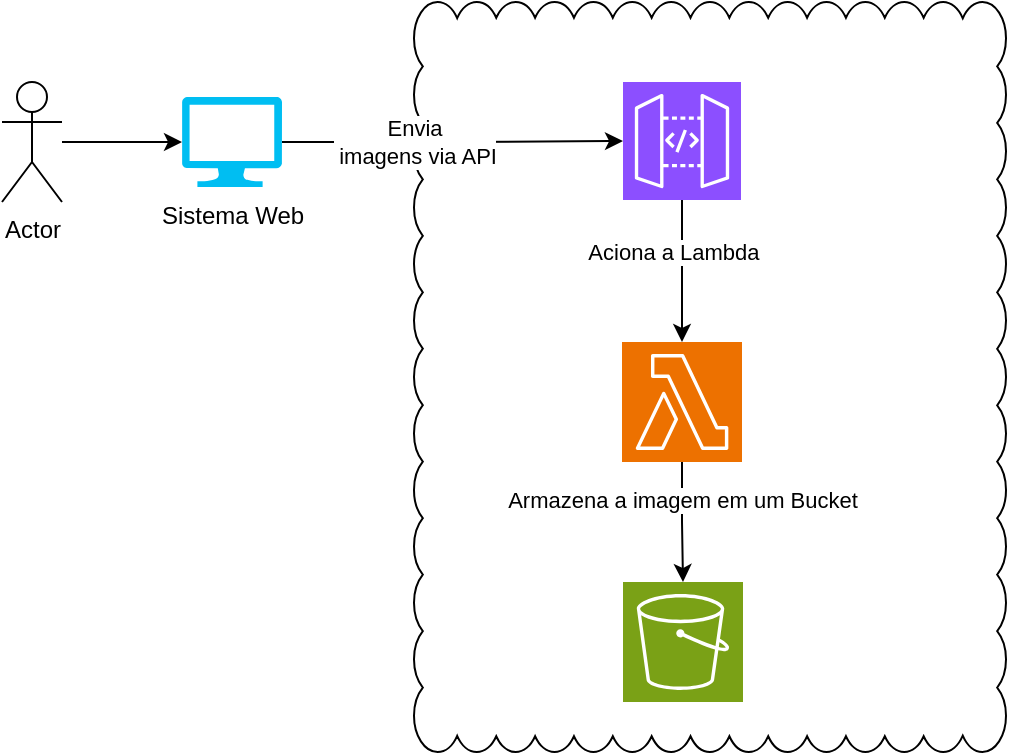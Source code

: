 <mxfile version="28.2.7">
  <diagram name="Página-1" id="SFbQ87jQEQSgc5gml5tX">
    <mxGraphModel dx="1042" dy="626" grid="1" gridSize="10" guides="1" tooltips="1" connect="1" arrows="1" fold="1" page="1" pageScale="1" pageWidth="827" pageHeight="1169" math="0" shadow="0">
      <root>
        <mxCell id="0" />
        <mxCell id="1" parent="0" />
        <mxCell id="YaiFQjUCGK9eTK6-rcnw-24" value="" style="whiteSpace=wrap;html=1;shape=mxgraph.basic.cloud_rect" vertex="1" parent="1">
          <mxGeometry x="266" y="40" width="296" height="375" as="geometry" />
        </mxCell>
        <mxCell id="YaiFQjUCGK9eTK6-rcnw-8" value="Actor" style="shape=umlActor;verticalLabelPosition=bottom;verticalAlign=top;html=1;outlineConnect=0;" vertex="1" parent="1">
          <mxGeometry x="60" y="80" width="30" height="60" as="geometry" />
        </mxCell>
        <mxCell id="YaiFQjUCGK9eTK6-rcnw-13" style="edgeStyle=orthogonalEdgeStyle;rounded=0;orthogonalLoop=1;jettySize=auto;html=1;" edge="1" parent="1" source="YaiFQjUCGK9eTK6-rcnw-10" target="YaiFQjUCGK9eTK6-rcnw-12">
          <mxGeometry relative="1" as="geometry" />
        </mxCell>
        <mxCell id="YaiFQjUCGK9eTK6-rcnw-28" value="Envia&lt;div&gt;&amp;nbsp;imagens via API&lt;/div&gt;" style="edgeLabel;html=1;align=center;verticalAlign=middle;resizable=0;points=[];" vertex="1" connectable="0" parent="YaiFQjUCGK9eTK6-rcnw-13">
          <mxGeometry x="-0.534" relative="1" as="geometry">
            <mxPoint x="26" as="offset" />
          </mxGeometry>
        </mxCell>
        <mxCell id="YaiFQjUCGK9eTK6-rcnw-10" value="Sistema Web&lt;div&gt;&lt;br&gt;&lt;/div&gt;" style="verticalLabelPosition=bottom;html=1;verticalAlign=top;align=center;strokeColor=none;fillColor=#00BEF2;shape=mxgraph.azure.computer;pointerEvents=1;" vertex="1" parent="1">
          <mxGeometry x="150" y="87.5" width="50" height="45" as="geometry" />
        </mxCell>
        <mxCell id="YaiFQjUCGK9eTK6-rcnw-11" style="edgeStyle=orthogonalEdgeStyle;rounded=0;orthogonalLoop=1;jettySize=auto;html=1;entryX=0;entryY=0.5;entryDx=0;entryDy=0;entryPerimeter=0;" edge="1" parent="1" source="YaiFQjUCGK9eTK6-rcnw-8" target="YaiFQjUCGK9eTK6-rcnw-10">
          <mxGeometry relative="1" as="geometry" />
        </mxCell>
        <mxCell id="YaiFQjUCGK9eTK6-rcnw-15" style="edgeStyle=orthogonalEdgeStyle;rounded=0;orthogonalLoop=1;jettySize=auto;html=1;" edge="1" parent="1" source="YaiFQjUCGK9eTK6-rcnw-12" target="YaiFQjUCGK9eTK6-rcnw-14">
          <mxGeometry relative="1" as="geometry" />
        </mxCell>
        <mxCell id="YaiFQjUCGK9eTK6-rcnw-29" value="Aciona a Lambda&amp;nbsp;" style="edgeLabel;html=1;align=center;verticalAlign=middle;resizable=0;points=[];" vertex="1" connectable="0" parent="YaiFQjUCGK9eTK6-rcnw-15">
          <mxGeometry x="-0.273" y="-3" relative="1" as="geometry">
            <mxPoint as="offset" />
          </mxGeometry>
        </mxCell>
        <mxCell id="YaiFQjUCGK9eTK6-rcnw-12" value="" style="sketch=0;points=[[0,0,0],[0.25,0,0],[0.5,0,0],[0.75,0,0],[1,0,0],[0,1,0],[0.25,1,0],[0.5,1,0],[0.75,1,0],[1,1,0],[0,0.25,0],[0,0.5,0],[0,0.75,0],[1,0.25,0],[1,0.5,0],[1,0.75,0]];outlineConnect=0;fontColor=#232F3E;fillColor=#8C4FFF;strokeColor=#ffffff;dashed=0;verticalLabelPosition=bottom;verticalAlign=top;align=center;html=1;fontSize=12;fontStyle=0;aspect=fixed;shape=mxgraph.aws4.resourceIcon;resIcon=mxgraph.aws4.api_gateway;" vertex="1" parent="1">
          <mxGeometry x="370.5" y="80" width="59" height="59" as="geometry" />
        </mxCell>
        <mxCell id="YaiFQjUCGK9eTK6-rcnw-30" style="edgeStyle=orthogonalEdgeStyle;rounded=0;orthogonalLoop=1;jettySize=auto;html=1;" edge="1" parent="1" source="YaiFQjUCGK9eTK6-rcnw-14" target="YaiFQjUCGK9eTK6-rcnw-16">
          <mxGeometry relative="1" as="geometry" />
        </mxCell>
        <mxCell id="YaiFQjUCGK9eTK6-rcnw-31" value="&lt;span style=&quot;color: rgba(0, 0, 0, 0); font-family: monospace; font-size: 0px; text-align: start; background-color: rgb(236, 236, 236);&quot;&gt;%3CmxGraphModel%3E%3Croot%3E%3CmxCell%20id%3D%220%22%2F%3E%3CmxCell%20id%3D%221%22%20parent%3D%220%22%2F%3E%3CmxCell%20id%3D%222%22%20value%3D%22Salva%20as%20imagens%20em%20um%20bucket%22%20style%3D%22edgeLabel%3Bhtml%3D1%3Balign%3Dcenter%3BverticalAlign%3Dmiddle%3Bresizable%3D0%3Bpoints%3D%5B%5D%3B%22%20vertex%3D%221%22%20connectable%3D%220%22%20parent%3D%221%22%3E%3CmxGeometry%20x%3D%22467%22%20y%3D%22300%22%20as%3D%22geometry%22%2F%3E%3C%2FmxCell%3E%3C%2Froot%3E%3C%2FmxGraphModel%3E&lt;/span&gt;&lt;span style=&quot;color: rgba(0, 0, 0, 0); font-family: monospace; font-size: 0px; text-align: start; background-color: rgb(236, 236, 236);&quot;&gt;%3CmxGraphModel%3E%3Croot%3E%3CmxCell%20id%3D%220%22%2F%3E%3CmxCell%20id%3D%221%22%20parent%3D%220%22%2F%3E%3CmxCell%20id%3D%222%22%20value%3D%22Salva%20as%20imagens%20em%20um%20bucket%22%20style%3D%22edgeLabel%3Bhtml%3D1%3Balign%3Dcenter%3BverticalAlign%3Dmiddle%3Bresizable%3D0%3Bpoints%3D%5B%5D%3B%22%20vertex%3D%221%22%20connectable%3D%220%22%20parent%3D%221%22%3E%3CmxGeometry%20x%3D%22467%22%20y%3D%22300%22%20as%3D%22geometry%22%2F%3E%3C%2FmxCell%3E%3C%2Froot%3E%3C%2FmxGraphModel%3E&lt;/span&gt;" style="edgeLabel;html=1;align=center;verticalAlign=middle;resizable=0;points=[];" vertex="1" connectable="0" parent="YaiFQjUCGK9eTK6-rcnw-30">
          <mxGeometry x="-0.114" y="-1" relative="1" as="geometry">
            <mxPoint as="offset" />
          </mxGeometry>
        </mxCell>
        <mxCell id="YaiFQjUCGK9eTK6-rcnw-32" value="Armazena a imagem em um Bucket" style="edgeLabel;html=1;align=center;verticalAlign=middle;resizable=0;points=[];" vertex="1" connectable="0" parent="YaiFQjUCGK9eTK6-rcnw-30">
          <mxGeometry x="-0.379" relative="1" as="geometry">
            <mxPoint as="offset" />
          </mxGeometry>
        </mxCell>
        <mxCell id="YaiFQjUCGK9eTK6-rcnw-14" value="" style="sketch=0;points=[[0,0,0],[0.25,0,0],[0.5,0,0],[0.75,0,0],[1,0,0],[0,1,0],[0.25,1,0],[0.5,1,0],[0.75,1,0],[1,1,0],[0,0.25,0],[0,0.5,0],[0,0.75,0],[1,0.25,0],[1,0.5,0],[1,0.75,0]];outlineConnect=0;fontColor=#232F3E;fillColor=#ED7100;strokeColor=#ffffff;dashed=0;verticalLabelPosition=bottom;verticalAlign=top;align=center;html=1;fontSize=12;fontStyle=0;aspect=fixed;shape=mxgraph.aws4.resourceIcon;resIcon=mxgraph.aws4.lambda;" vertex="1" parent="1">
          <mxGeometry x="370" y="210" width="60" height="60" as="geometry" />
        </mxCell>
        <mxCell id="YaiFQjUCGK9eTK6-rcnw-16" value="" style="sketch=0;points=[[0,0,0],[0.25,0,0],[0.5,0,0],[0.75,0,0],[1,0,0],[0,1,0],[0.25,1,0],[0.5,1,0],[0.75,1,0],[1,1,0],[0,0.25,0],[0,0.5,0],[0,0.75,0],[1,0.25,0],[1,0.5,0],[1,0.75,0]];outlineConnect=0;fontColor=#232F3E;fillColor=#7AA116;strokeColor=#ffffff;dashed=0;verticalLabelPosition=bottom;verticalAlign=top;align=center;html=1;fontSize=12;fontStyle=0;aspect=fixed;shape=mxgraph.aws4.resourceIcon;resIcon=mxgraph.aws4.s3;" vertex="1" parent="1">
          <mxGeometry x="370.5" y="330" width="60" height="60" as="geometry" />
        </mxCell>
      </root>
    </mxGraphModel>
  </diagram>
</mxfile>
